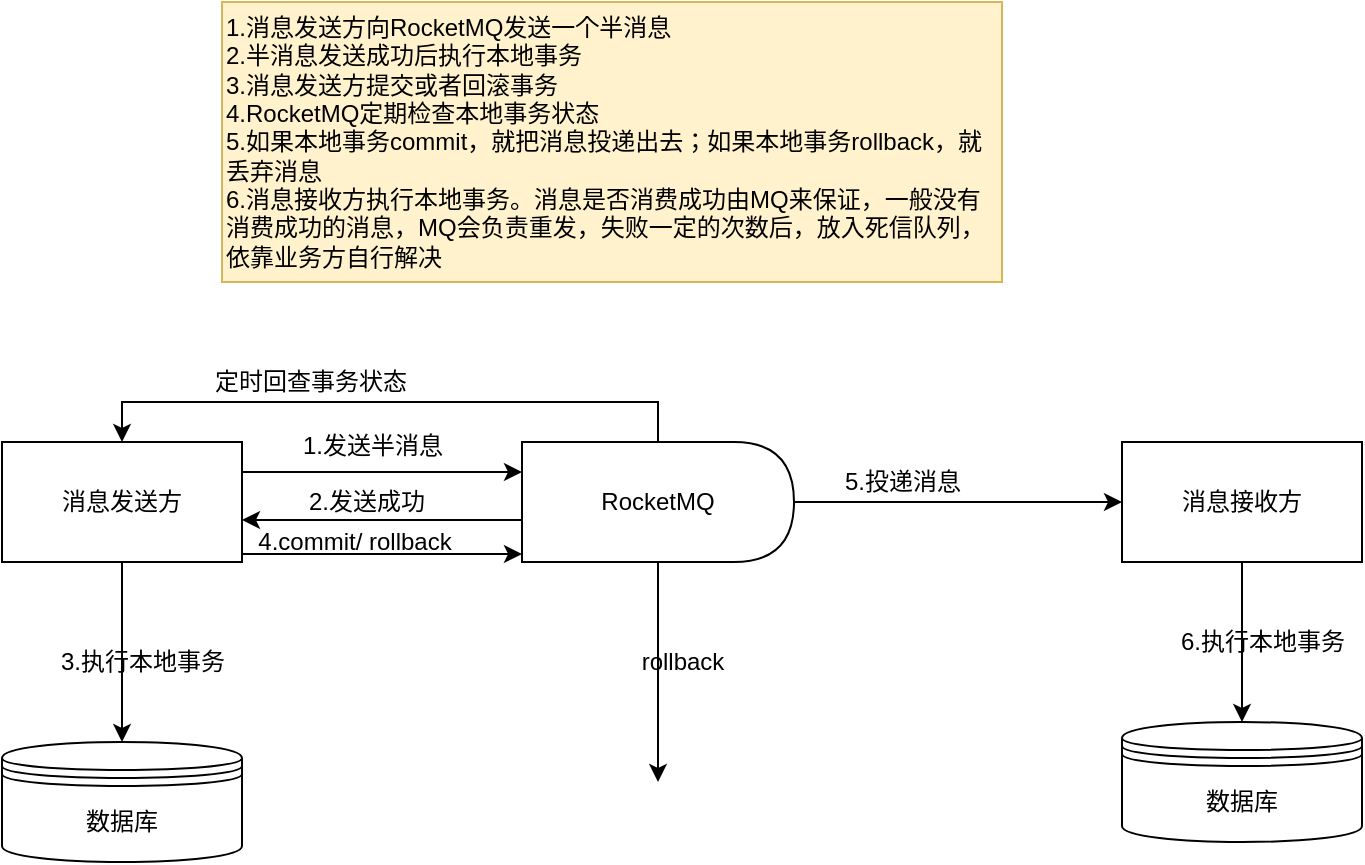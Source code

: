 <mxfile version="16.1.2" type="device"><diagram id="SXswGWvC9vQ7vy4brZfp" name="第 1 页"><mxGraphModel dx="1104" dy="680" grid="1" gridSize="10" guides="1" tooltips="1" connect="1" arrows="1" fold="1" page="1" pageScale="1" pageWidth="827" pageHeight="1169" math="0" shadow="0"><root><mxCell id="0"/><mxCell id="1" parent="0"/><mxCell id="gS-6lrxHV5gXlJYUDYzk-4" style="edgeStyle=orthogonalEdgeStyle;rounded=0;orthogonalLoop=1;jettySize=auto;html=1;exitX=1;exitY=0.25;exitDx=0;exitDy=0;entryX=0;entryY=0.25;entryDx=0;entryDy=0;" edge="1" parent="1" source="gS-6lrxHV5gXlJYUDYzk-1" target="gS-6lrxHV5gXlJYUDYzk-3"><mxGeometry relative="1" as="geometry"/></mxCell><mxCell id="gS-6lrxHV5gXlJYUDYzk-8" style="edgeStyle=orthogonalEdgeStyle;rounded=0;orthogonalLoop=1;jettySize=auto;html=1;exitX=0.5;exitY=1;exitDx=0;exitDy=0;entryX=0.5;entryY=0;entryDx=0;entryDy=0;" edge="1" parent="1" source="gS-6lrxHV5gXlJYUDYzk-1" target="gS-6lrxHV5gXlJYUDYzk-2"><mxGeometry relative="1" as="geometry"/></mxCell><mxCell id="gS-6lrxHV5gXlJYUDYzk-10" style="edgeStyle=orthogonalEdgeStyle;rounded=0;orthogonalLoop=1;jettySize=auto;html=1;exitX=1;exitY=0.75;exitDx=0;exitDy=0;entryX=0;entryY=0.75;entryDx=0;entryDy=0;" edge="1" parent="1"><mxGeometry relative="1" as="geometry"><mxPoint x="280" y="296" as="sourcePoint"/><mxPoint x="420" y="296" as="targetPoint"/></mxGeometry></mxCell><mxCell id="gS-6lrxHV5gXlJYUDYzk-1" value="消息发送方" style="rounded=0;whiteSpace=wrap;html=1;" vertex="1" parent="1"><mxGeometry x="160" y="240" width="120" height="60" as="geometry"/></mxCell><mxCell id="gS-6lrxHV5gXlJYUDYzk-2" value="数据库" style="shape=datastore;whiteSpace=wrap;html=1;" vertex="1" parent="1"><mxGeometry x="160" y="390" width="120" height="60" as="geometry"/></mxCell><mxCell id="gS-6lrxHV5gXlJYUDYzk-6" style="edgeStyle=orthogonalEdgeStyle;rounded=0;orthogonalLoop=1;jettySize=auto;html=1;" edge="1" parent="1"><mxGeometry relative="1" as="geometry"><mxPoint x="420" y="279" as="sourcePoint"/><mxPoint x="280" y="279" as="targetPoint"/></mxGeometry></mxCell><mxCell id="gS-6lrxHV5gXlJYUDYzk-12" style="edgeStyle=orthogonalEdgeStyle;rounded=0;orthogonalLoop=1;jettySize=auto;html=1;exitX=0.5;exitY=0;exitDx=0;exitDy=0;entryX=0.5;entryY=0;entryDx=0;entryDy=0;" edge="1" parent="1" source="gS-6lrxHV5gXlJYUDYzk-3" target="gS-6lrxHV5gXlJYUDYzk-1"><mxGeometry relative="1" as="geometry"/></mxCell><mxCell id="gS-6lrxHV5gXlJYUDYzk-14" style="edgeStyle=orthogonalEdgeStyle;rounded=0;orthogonalLoop=1;jettySize=auto;html=1;exitX=0.5;exitY=1;exitDx=0;exitDy=0;" edge="1" parent="1" source="gS-6lrxHV5gXlJYUDYzk-3"><mxGeometry relative="1" as="geometry"><mxPoint x="488" y="410" as="targetPoint"/></mxGeometry></mxCell><mxCell id="gS-6lrxHV5gXlJYUDYzk-17" style="edgeStyle=orthogonalEdgeStyle;rounded=0;orthogonalLoop=1;jettySize=auto;html=1;exitX=1;exitY=0.5;exitDx=0;exitDy=0;entryX=0;entryY=0.5;entryDx=0;entryDy=0;" edge="1" parent="1" source="gS-6lrxHV5gXlJYUDYzk-3" target="gS-6lrxHV5gXlJYUDYzk-16"><mxGeometry relative="1" as="geometry"/></mxCell><mxCell id="gS-6lrxHV5gXlJYUDYzk-3" value="RocketMQ" style="shape=delay;whiteSpace=wrap;html=1;" vertex="1" parent="1"><mxGeometry x="420" y="240" width="136" height="60" as="geometry"/></mxCell><mxCell id="gS-6lrxHV5gXlJYUDYzk-5" value="1.发送半消息" style="text;html=1;align=center;verticalAlign=middle;resizable=0;points=[];autosize=1;strokeColor=none;fillColor=none;" vertex="1" parent="1"><mxGeometry x="300" y="232" width="90" height="20" as="geometry"/></mxCell><mxCell id="gS-6lrxHV5gXlJYUDYzk-7" value="2.发送成功" style="text;html=1;align=center;verticalAlign=middle;resizable=0;points=[];autosize=1;strokeColor=none;fillColor=none;" vertex="1" parent="1"><mxGeometry x="307" y="260" width="70" height="20" as="geometry"/></mxCell><mxCell id="gS-6lrxHV5gXlJYUDYzk-9" value="3.执行本地事务" style="text;html=1;align=center;verticalAlign=middle;resizable=0;points=[];autosize=1;strokeColor=none;fillColor=none;" vertex="1" parent="1"><mxGeometry x="180" y="340" width="100" height="20" as="geometry"/></mxCell><mxCell id="gS-6lrxHV5gXlJYUDYzk-11" value="4.commit/ rollback" style="text;html=1;align=center;verticalAlign=middle;resizable=0;points=[];autosize=1;strokeColor=none;fillColor=none;" vertex="1" parent="1"><mxGeometry x="281" y="280" width="110" height="20" as="geometry"/></mxCell><mxCell id="gS-6lrxHV5gXlJYUDYzk-13" value="定时回查事务状态" style="text;html=1;align=center;verticalAlign=middle;resizable=0;points=[];autosize=1;strokeColor=none;fillColor=none;" vertex="1" parent="1"><mxGeometry x="259" y="200" width="110" height="20" as="geometry"/></mxCell><mxCell id="gS-6lrxHV5gXlJYUDYzk-15" value="rollback" style="text;html=1;align=center;verticalAlign=middle;resizable=0;points=[];autosize=1;strokeColor=none;fillColor=none;" vertex="1" parent="1"><mxGeometry x="470" y="340" width="60" height="20" as="geometry"/></mxCell><mxCell id="gS-6lrxHV5gXlJYUDYzk-20" style="edgeStyle=orthogonalEdgeStyle;rounded=0;orthogonalLoop=1;jettySize=auto;html=1;exitX=0.5;exitY=1;exitDx=0;exitDy=0;entryX=0.5;entryY=0;entryDx=0;entryDy=0;" edge="1" parent="1" source="gS-6lrxHV5gXlJYUDYzk-16" target="gS-6lrxHV5gXlJYUDYzk-18"><mxGeometry relative="1" as="geometry"/></mxCell><mxCell id="gS-6lrxHV5gXlJYUDYzk-16" value="消息接收方" style="rounded=0;whiteSpace=wrap;html=1;" vertex="1" parent="1"><mxGeometry x="720" y="240" width="120" height="60" as="geometry"/></mxCell><mxCell id="gS-6lrxHV5gXlJYUDYzk-18" value="数据库" style="shape=datastore;whiteSpace=wrap;html=1;" vertex="1" parent="1"><mxGeometry x="720" y="380" width="120" height="60" as="geometry"/></mxCell><mxCell id="gS-6lrxHV5gXlJYUDYzk-19" value="5.投递消息" style="text;html=1;align=center;verticalAlign=middle;resizable=0;points=[];autosize=1;strokeColor=none;fillColor=none;" vertex="1" parent="1"><mxGeometry x="575" y="250" width="70" height="20" as="geometry"/></mxCell><mxCell id="gS-6lrxHV5gXlJYUDYzk-21" value="6.执行本地事务" style="text;html=1;align=center;verticalAlign=middle;resizable=0;points=[];autosize=1;strokeColor=none;fillColor=none;" vertex="1" parent="1"><mxGeometry x="740" y="330" width="100" height="20" as="geometry"/></mxCell><mxCell id="gS-6lrxHV5gXlJYUDYzk-22" value="1.消息发送方向RocketMQ发送一个半消息&lt;br&gt;2.半消息发送成功后执行本地事务&lt;br&gt;3.消息发送方提交或者回滚事务&lt;br&gt;4.RocketMQ定期检查本地事务状态&lt;br&gt;5.如果本地事务commit，就把消息投递出去；如果本地事务rollback，就丢弃消息&lt;br&gt;6.消息接收方执行本地事务。消息是否消费成功由MQ来保证，一般没有消费成功的消息，MQ会负责重发，失败一定的次数后，放入死信队列，依靠业务方自行解决" style="text;html=1;strokeColor=#d6b656;fillColor=#fff2cc;align=left;verticalAlign=middle;whiteSpace=wrap;rounded=0;labelPosition=center;verticalLabelPosition=middle;" vertex="1" parent="1"><mxGeometry x="270" y="20" width="390" height="140" as="geometry"/></mxCell></root></mxGraphModel></diagram></mxfile>